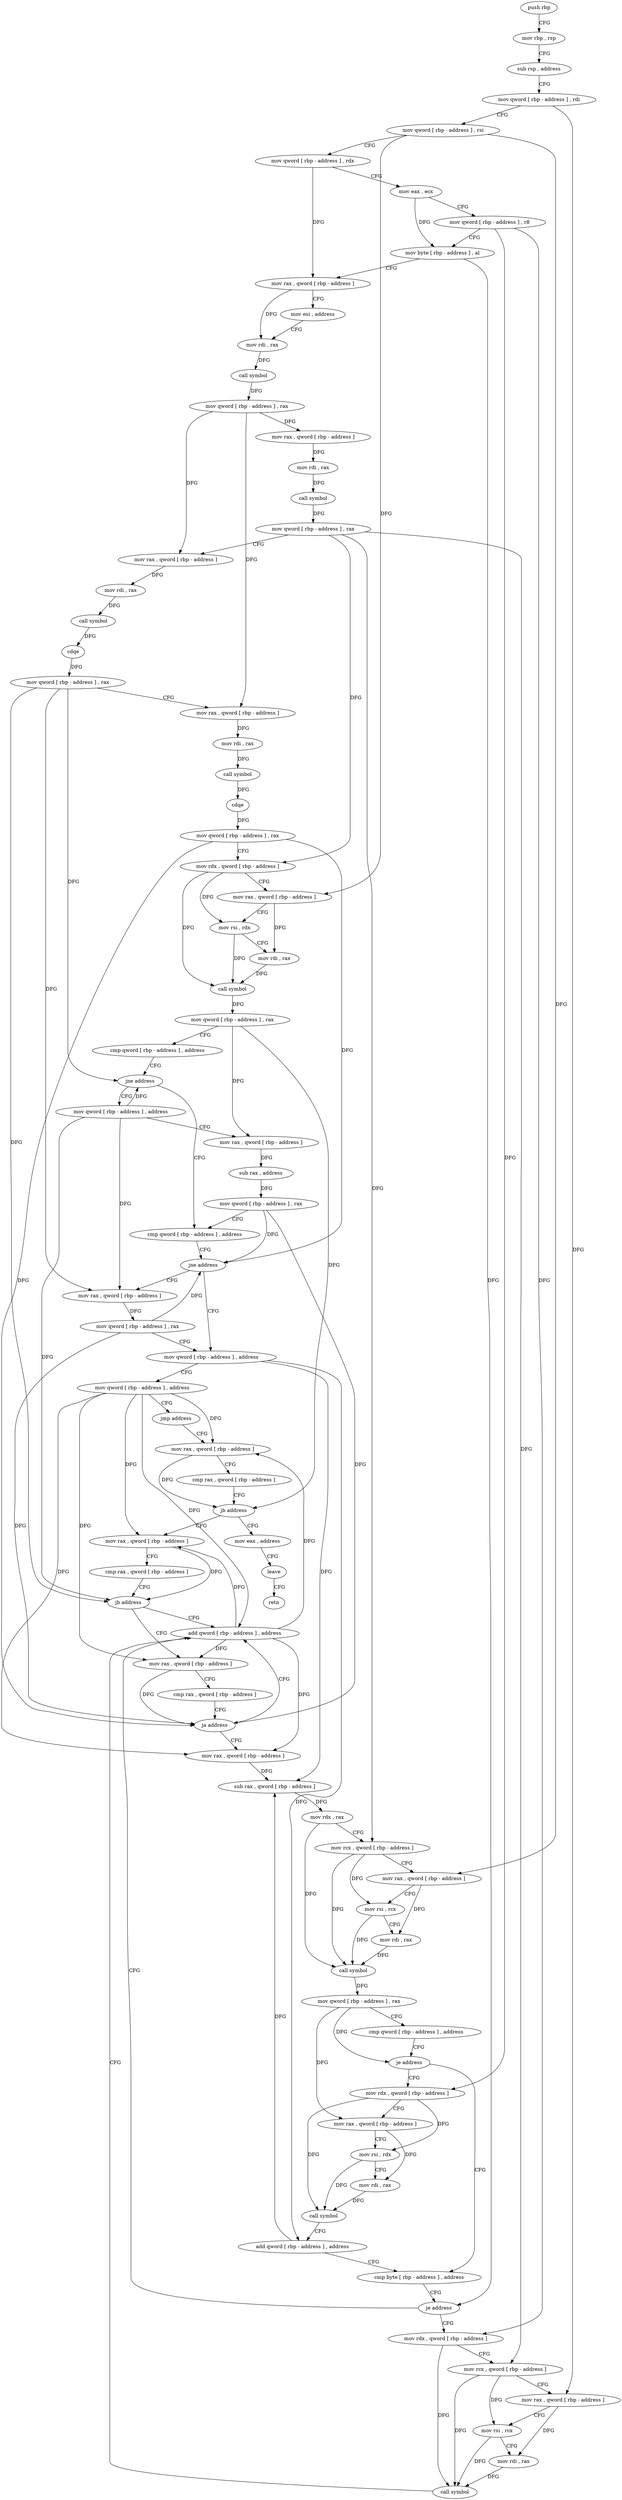 digraph "func" {
"106865" [label = "push rbp" ]
"106866" [label = "mov rbp , rsp" ]
"106869" [label = "sub rsp , address" ]
"106873" [label = "mov qword [ rbp - address ] , rdi" ]
"106877" [label = "mov qword [ rbp - address ] , rsi" ]
"106881" [label = "mov qword [ rbp - address ] , rdx" ]
"106885" [label = "mov eax , ecx" ]
"106887" [label = "mov qword [ rbp - address ] , r8" ]
"106891" [label = "mov byte [ rbp - address ] , al" ]
"106894" [label = "mov rax , qword [ rbp - address ]" ]
"106898" [label = "mov esi , address" ]
"106903" [label = "mov rdi , rax" ]
"106906" [label = "call symbol" ]
"106911" [label = "mov qword [ rbp - address ] , rax" ]
"106915" [label = "mov rax , qword [ rbp - address ]" ]
"106919" [label = "mov rdi , rax" ]
"106922" [label = "call symbol" ]
"106927" [label = "mov qword [ rbp - address ] , rax" ]
"106931" [label = "mov rax , qword [ rbp - address ]" ]
"106935" [label = "mov rdi , rax" ]
"106938" [label = "call symbol" ]
"106943" [label = "cdqe" ]
"106945" [label = "mov qword [ rbp - address ] , rax" ]
"106949" [label = "mov rax , qword [ rbp - address ]" ]
"106953" [label = "mov rdi , rax" ]
"106956" [label = "call symbol" ]
"106961" [label = "cdqe" ]
"106963" [label = "mov qword [ rbp - address ] , rax" ]
"106967" [label = "mov rdx , qword [ rbp - address ]" ]
"106971" [label = "mov rax , qword [ rbp - address ]" ]
"106975" [label = "mov rsi , rdx" ]
"106978" [label = "mov rdi , rax" ]
"106981" [label = "call symbol" ]
"106986" [label = "mov qword [ rbp - address ] , rax" ]
"106990" [label = "cmp qword [ rbp - address ] , address" ]
"106995" [label = "jne address" ]
"107017" [label = "cmp qword [ rbp - address ] , address" ]
"106997" [label = "mov qword [ rbp - address ] , address" ]
"107022" [label = "jne address" ]
"107032" [label = "mov qword [ rbp - address ] , address" ]
"107024" [label = "mov rax , qword [ rbp - address ]" ]
"107005" [label = "mov rax , qword [ rbp - address ]" ]
"107009" [label = "sub rax , address" ]
"107013" [label = "mov qword [ rbp - address ] , rax" ]
"107040" [label = "mov qword [ rbp - address ] , address" ]
"107048" [label = "jmp address" ]
"107169" [label = "mov rax , qword [ rbp - address ]" ]
"107028" [label = "mov qword [ rbp - address ] , rax" ]
"107173" [label = "cmp rax , qword [ rbp - address ]" ]
"107177" [label = "jb address" ]
"107050" [label = "mov rax , qword [ rbp - address ]" ]
"107183" [label = "mov eax , address" ]
"107054" [label = "cmp rax , qword [ rbp - address ]" ]
"107058" [label = "jb address" ]
"107164" [label = "add qword [ rbp - address ] , address" ]
"107060" [label = "mov rax , qword [ rbp - address ]" ]
"107188" [label = "leave" ]
"107189" [label = "retn" ]
"107064" [label = "cmp rax , qword [ rbp - address ]" ]
"107068" [label = "ja address" ]
"107070" [label = "mov rax , qword [ rbp - address ]" ]
"107074" [label = "sub rax , qword [ rbp - address ]" ]
"107078" [label = "mov rdx , rax" ]
"107081" [label = "mov rcx , qword [ rbp - address ]" ]
"107085" [label = "mov rax , qword [ rbp - address ]" ]
"107089" [label = "mov rsi , rcx" ]
"107092" [label = "mov rdi , rax" ]
"107095" [label = "call symbol" ]
"107100" [label = "mov qword [ rbp - address ] , rax" ]
"107104" [label = "cmp qword [ rbp - address ] , address" ]
"107109" [label = "je address" ]
"107135" [label = "cmp byte [ rbp - address ] , address" ]
"107111" [label = "mov rdx , qword [ rbp - address ]" ]
"107139" [label = "je address" ]
"107141" [label = "mov rdx , qword [ rbp - address ]" ]
"107115" [label = "mov rax , qword [ rbp - address ]" ]
"107119" [label = "mov rsi , rdx" ]
"107122" [label = "mov rdi , rax" ]
"107125" [label = "call symbol" ]
"107130" [label = "add qword [ rbp - address ] , address" ]
"107145" [label = "mov rcx , qword [ rbp - address ]" ]
"107149" [label = "mov rax , qword [ rbp - address ]" ]
"107153" [label = "mov rsi , rcx" ]
"107156" [label = "mov rdi , rax" ]
"107159" [label = "call symbol" ]
"106865" -> "106866" [ label = "CFG" ]
"106866" -> "106869" [ label = "CFG" ]
"106869" -> "106873" [ label = "CFG" ]
"106873" -> "106877" [ label = "CFG" ]
"106873" -> "107149" [ label = "DFG" ]
"106877" -> "106881" [ label = "CFG" ]
"106877" -> "106971" [ label = "DFG" ]
"106877" -> "107085" [ label = "DFG" ]
"106881" -> "106885" [ label = "CFG" ]
"106881" -> "106894" [ label = "DFG" ]
"106885" -> "106887" [ label = "CFG" ]
"106885" -> "106891" [ label = "DFG" ]
"106887" -> "106891" [ label = "CFG" ]
"106887" -> "107111" [ label = "DFG" ]
"106887" -> "107141" [ label = "DFG" ]
"106891" -> "106894" [ label = "CFG" ]
"106891" -> "107139" [ label = "DFG" ]
"106894" -> "106898" [ label = "CFG" ]
"106894" -> "106903" [ label = "DFG" ]
"106898" -> "106903" [ label = "CFG" ]
"106903" -> "106906" [ label = "DFG" ]
"106906" -> "106911" [ label = "DFG" ]
"106911" -> "106915" [ label = "DFG" ]
"106911" -> "106931" [ label = "DFG" ]
"106911" -> "106949" [ label = "DFG" ]
"106915" -> "106919" [ label = "DFG" ]
"106919" -> "106922" [ label = "DFG" ]
"106922" -> "106927" [ label = "DFG" ]
"106927" -> "106931" [ label = "CFG" ]
"106927" -> "106967" [ label = "DFG" ]
"106927" -> "107081" [ label = "DFG" ]
"106927" -> "107145" [ label = "DFG" ]
"106931" -> "106935" [ label = "DFG" ]
"106935" -> "106938" [ label = "DFG" ]
"106938" -> "106943" [ label = "DFG" ]
"106943" -> "106945" [ label = "DFG" ]
"106945" -> "106949" [ label = "CFG" ]
"106945" -> "106995" [ label = "DFG" ]
"106945" -> "107024" [ label = "DFG" ]
"106945" -> "107058" [ label = "DFG" ]
"106949" -> "106953" [ label = "DFG" ]
"106953" -> "106956" [ label = "DFG" ]
"106956" -> "106961" [ label = "DFG" ]
"106961" -> "106963" [ label = "DFG" ]
"106963" -> "106967" [ label = "CFG" ]
"106963" -> "107022" [ label = "DFG" ]
"106963" -> "107068" [ label = "DFG" ]
"106967" -> "106971" [ label = "CFG" ]
"106967" -> "106975" [ label = "DFG" ]
"106967" -> "106981" [ label = "DFG" ]
"106971" -> "106975" [ label = "CFG" ]
"106971" -> "106978" [ label = "DFG" ]
"106975" -> "106978" [ label = "CFG" ]
"106975" -> "106981" [ label = "DFG" ]
"106978" -> "106981" [ label = "DFG" ]
"106981" -> "106986" [ label = "DFG" ]
"106986" -> "106990" [ label = "CFG" ]
"106986" -> "107005" [ label = "DFG" ]
"106986" -> "107177" [ label = "DFG" ]
"106990" -> "106995" [ label = "CFG" ]
"106995" -> "107017" [ label = "CFG" ]
"106995" -> "106997" [ label = "CFG" ]
"107017" -> "107022" [ label = "CFG" ]
"106997" -> "107005" [ label = "CFG" ]
"106997" -> "106995" [ label = "DFG" ]
"106997" -> "107024" [ label = "DFG" ]
"106997" -> "107058" [ label = "DFG" ]
"107022" -> "107032" [ label = "CFG" ]
"107022" -> "107024" [ label = "CFG" ]
"107032" -> "107040" [ label = "CFG" ]
"107032" -> "107074" [ label = "DFG" ]
"107032" -> "107130" [ label = "DFG" ]
"107024" -> "107028" [ label = "DFG" ]
"107005" -> "107009" [ label = "DFG" ]
"107009" -> "107013" [ label = "DFG" ]
"107013" -> "107017" [ label = "CFG" ]
"107013" -> "107022" [ label = "DFG" ]
"107013" -> "107068" [ label = "DFG" ]
"107040" -> "107048" [ label = "CFG" ]
"107040" -> "107169" [ label = "DFG" ]
"107040" -> "107050" [ label = "DFG" ]
"107040" -> "107164" [ label = "DFG" ]
"107040" -> "107060" [ label = "DFG" ]
"107040" -> "107070" [ label = "DFG" ]
"107048" -> "107169" [ label = "CFG" ]
"107169" -> "107173" [ label = "CFG" ]
"107169" -> "107177" [ label = "DFG" ]
"107028" -> "107032" [ label = "CFG" ]
"107028" -> "107022" [ label = "DFG" ]
"107028" -> "107068" [ label = "DFG" ]
"107173" -> "107177" [ label = "CFG" ]
"107177" -> "107050" [ label = "CFG" ]
"107177" -> "107183" [ label = "CFG" ]
"107050" -> "107054" [ label = "CFG" ]
"107050" -> "107058" [ label = "DFG" ]
"107183" -> "107188" [ label = "CFG" ]
"107054" -> "107058" [ label = "CFG" ]
"107058" -> "107164" [ label = "CFG" ]
"107058" -> "107060" [ label = "CFG" ]
"107164" -> "107169" [ label = "DFG" ]
"107164" -> "107050" [ label = "DFG" ]
"107164" -> "107060" [ label = "DFG" ]
"107164" -> "107070" [ label = "DFG" ]
"107060" -> "107064" [ label = "CFG" ]
"107060" -> "107068" [ label = "DFG" ]
"107188" -> "107189" [ label = "CFG" ]
"107064" -> "107068" [ label = "CFG" ]
"107068" -> "107164" [ label = "CFG" ]
"107068" -> "107070" [ label = "CFG" ]
"107070" -> "107074" [ label = "DFG" ]
"107074" -> "107078" [ label = "DFG" ]
"107078" -> "107081" [ label = "CFG" ]
"107078" -> "107095" [ label = "DFG" ]
"107081" -> "107085" [ label = "CFG" ]
"107081" -> "107089" [ label = "DFG" ]
"107081" -> "107095" [ label = "DFG" ]
"107085" -> "107089" [ label = "CFG" ]
"107085" -> "107092" [ label = "DFG" ]
"107089" -> "107092" [ label = "CFG" ]
"107089" -> "107095" [ label = "DFG" ]
"107092" -> "107095" [ label = "DFG" ]
"107095" -> "107100" [ label = "DFG" ]
"107100" -> "107104" [ label = "CFG" ]
"107100" -> "107109" [ label = "DFG" ]
"107100" -> "107115" [ label = "DFG" ]
"107104" -> "107109" [ label = "CFG" ]
"107109" -> "107135" [ label = "CFG" ]
"107109" -> "107111" [ label = "CFG" ]
"107135" -> "107139" [ label = "CFG" ]
"107111" -> "107115" [ label = "CFG" ]
"107111" -> "107119" [ label = "DFG" ]
"107111" -> "107125" [ label = "DFG" ]
"107139" -> "107164" [ label = "CFG" ]
"107139" -> "107141" [ label = "CFG" ]
"107141" -> "107145" [ label = "CFG" ]
"107141" -> "107159" [ label = "DFG" ]
"107115" -> "107119" [ label = "CFG" ]
"107115" -> "107122" [ label = "DFG" ]
"107119" -> "107122" [ label = "CFG" ]
"107119" -> "107125" [ label = "DFG" ]
"107122" -> "107125" [ label = "DFG" ]
"107125" -> "107130" [ label = "CFG" ]
"107130" -> "107135" [ label = "CFG" ]
"107130" -> "107074" [ label = "DFG" ]
"107145" -> "107149" [ label = "CFG" ]
"107145" -> "107153" [ label = "DFG" ]
"107145" -> "107159" [ label = "DFG" ]
"107149" -> "107153" [ label = "CFG" ]
"107149" -> "107156" [ label = "DFG" ]
"107153" -> "107156" [ label = "CFG" ]
"107153" -> "107159" [ label = "DFG" ]
"107156" -> "107159" [ label = "DFG" ]
"107159" -> "107164" [ label = "CFG" ]
}
